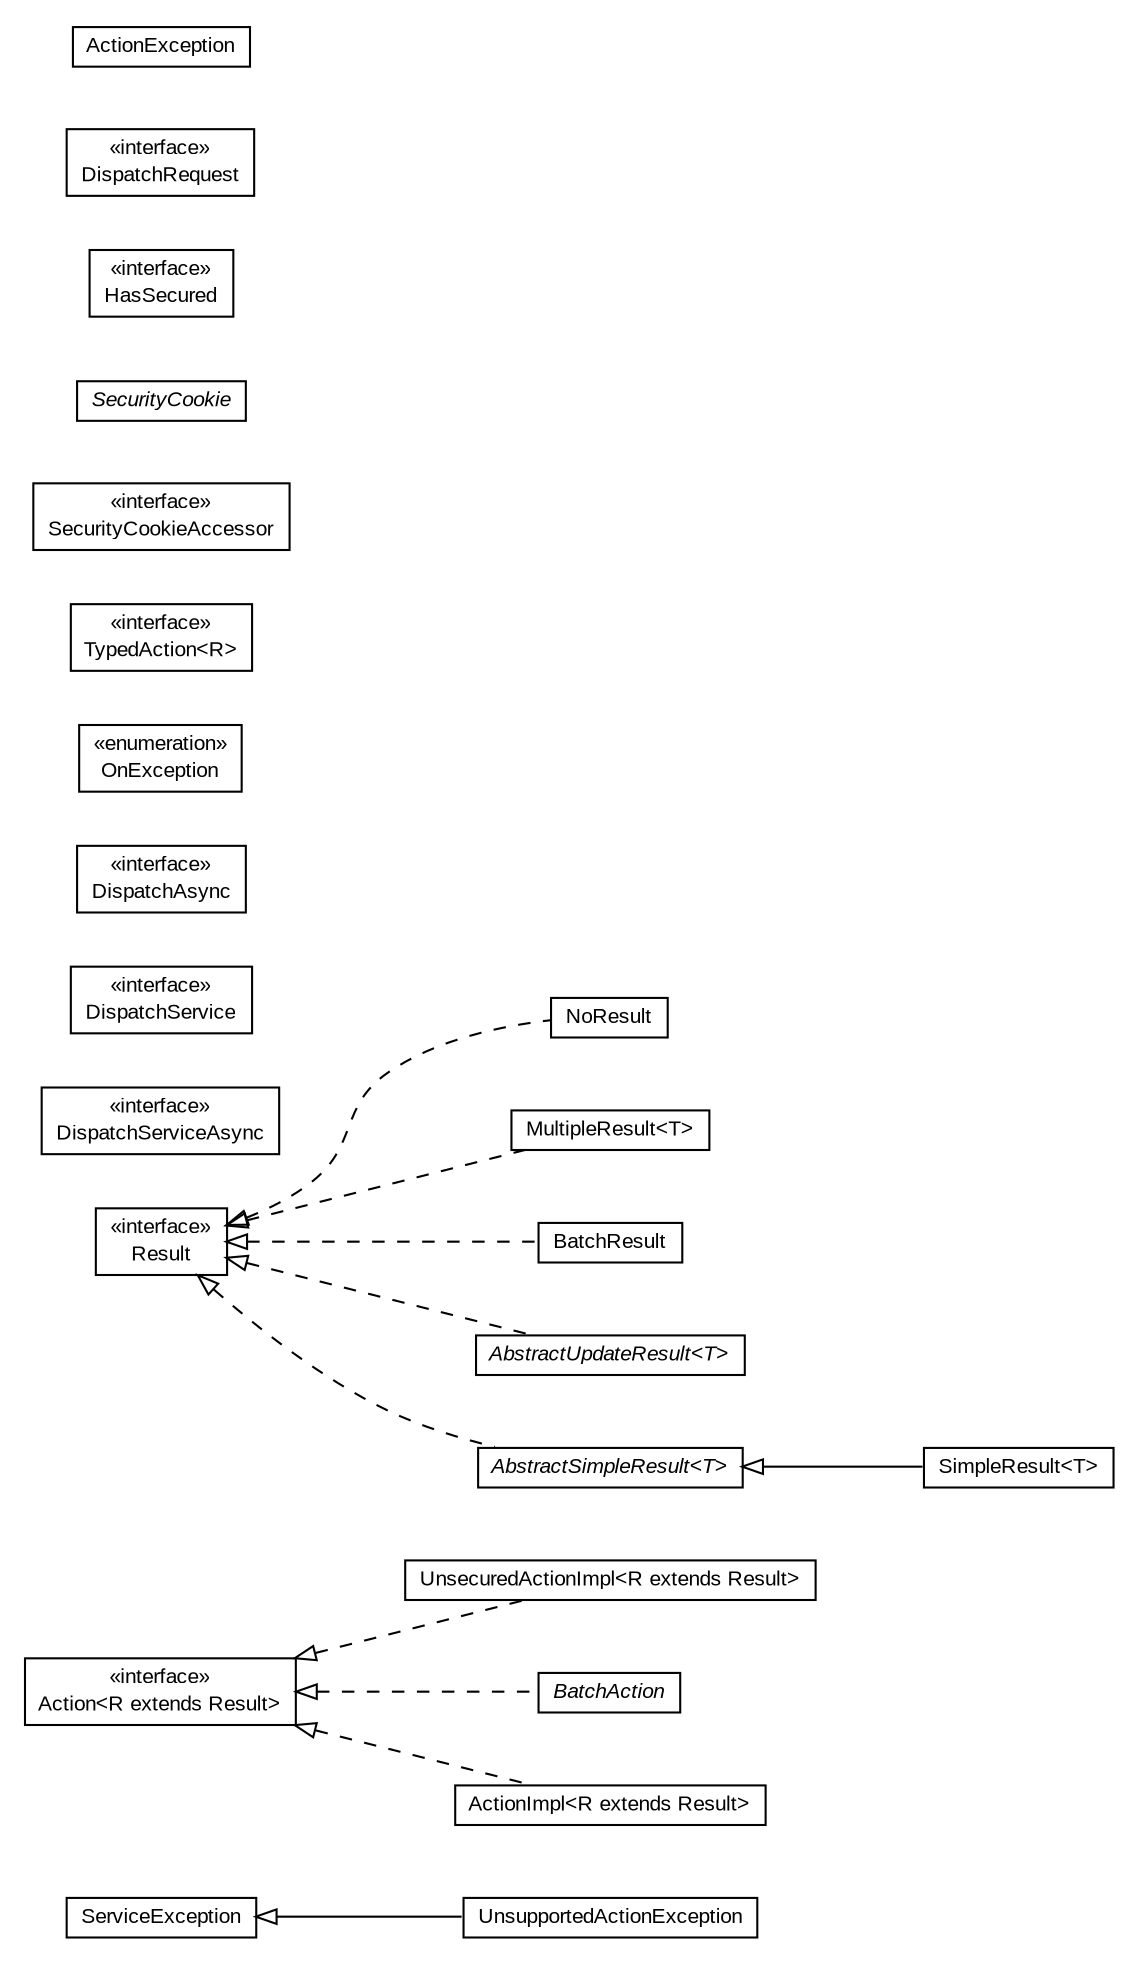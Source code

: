 #!/usr/local/bin/dot
#
# Class diagram 
# Generated by UMLGraph version R5_6-24-gf6e263 (http://www.umlgraph.org/)
#

digraph G {
	edge [fontname="arial",fontsize=10,labelfontname="arial",labelfontsize=10];
	node [fontname="arial",fontsize=10,shape=plaintext];
	nodesep=0.25;
	ranksep=0.5;
	rankdir=LR;
	// com.gwtplatform.dispatch.shared.UnsupportedActionException
	c2941 [label=<<table title="com.gwtplatform.dispatch.shared.UnsupportedActionException" border="0" cellborder="1" cellspacing="0" cellpadding="2" port="p" href="./UnsupportedActionException.html">
		<tr><td><table border="0" cellspacing="0" cellpadding="1">
<tr><td align="center" balign="center"> UnsupportedActionException </td></tr>
		</table></td></tr>
		</table>>, URL="./UnsupportedActionException.html", fontname="arial", fontcolor="black", fontsize=10.0];
	// com.gwtplatform.dispatch.shared.UnsecuredActionImpl<R extends com.gwtplatform.dispatch.shared.Result>
	c2942 [label=<<table title="com.gwtplatform.dispatch.shared.UnsecuredActionImpl" border="0" cellborder="1" cellspacing="0" cellpadding="2" port="p" href="./UnsecuredActionImpl.html">
		<tr><td><table border="0" cellspacing="0" cellpadding="1">
<tr><td align="center" balign="center"> UnsecuredActionImpl&lt;R extends Result&gt; </td></tr>
		</table></td></tr>
		</table>>, URL="./UnsecuredActionImpl.html", fontname="arial", fontcolor="black", fontsize=10.0];
	// com.gwtplatform.dispatch.shared.SimpleResult<T>
	c2943 [label=<<table title="com.gwtplatform.dispatch.shared.SimpleResult" border="0" cellborder="1" cellspacing="0" cellpadding="2" port="p" href="./SimpleResult.html">
		<tr><td><table border="0" cellspacing="0" cellpadding="1">
<tr><td align="center" balign="center"> SimpleResult&lt;T&gt; </td></tr>
		</table></td></tr>
		</table>>, URL="./SimpleResult.html", fontname="arial", fontcolor="black", fontsize=10.0];
	// com.gwtplatform.dispatch.shared.ServiceException
	c2944 [label=<<table title="com.gwtplatform.dispatch.shared.ServiceException" border="0" cellborder="1" cellspacing="0" cellpadding="2" port="p" href="./ServiceException.html">
		<tr><td><table border="0" cellspacing="0" cellpadding="1">
<tr><td align="center" balign="center"> ServiceException </td></tr>
		</table></td></tr>
		</table>>, URL="./ServiceException.html", fontname="arial", fontcolor="black", fontsize=10.0];
	// com.gwtplatform.dispatch.shared.Result
	c2945 [label=<<table title="com.gwtplatform.dispatch.shared.Result" border="0" cellborder="1" cellspacing="0" cellpadding="2" port="p" href="./Result.html">
		<tr><td><table border="0" cellspacing="0" cellpadding="1">
<tr><td align="center" balign="center"> &#171;interface&#187; </td></tr>
<tr><td align="center" balign="center"> Result </td></tr>
		</table></td></tr>
		</table>>, URL="./Result.html", fontname="arial", fontcolor="black", fontsize=10.0];
	// com.gwtplatform.dispatch.shared.NoResult
	c2946 [label=<<table title="com.gwtplatform.dispatch.shared.NoResult" border="0" cellborder="1" cellspacing="0" cellpadding="2" port="p" href="./NoResult.html">
		<tr><td><table border="0" cellspacing="0" cellpadding="1">
<tr><td align="center" balign="center"> NoResult </td></tr>
		</table></td></tr>
		</table>>, URL="./NoResult.html", fontname="arial", fontcolor="black", fontsize=10.0];
	// com.gwtplatform.dispatch.shared.MultipleResult<T>
	c2947 [label=<<table title="com.gwtplatform.dispatch.shared.MultipleResult" border="0" cellborder="1" cellspacing="0" cellpadding="2" port="p" href="./MultipleResult.html">
		<tr><td><table border="0" cellspacing="0" cellpadding="1">
<tr><td align="center" balign="center"> MultipleResult&lt;T&gt; </td></tr>
		</table></td></tr>
		</table>>, URL="./MultipleResult.html", fontname="arial", fontcolor="black", fontsize=10.0];
	// com.gwtplatform.dispatch.shared.DispatchServiceAsync
	c2948 [label=<<table title="com.gwtplatform.dispatch.shared.DispatchServiceAsync" border="0" cellborder="1" cellspacing="0" cellpadding="2" port="p" href="./DispatchServiceAsync.html">
		<tr><td><table border="0" cellspacing="0" cellpadding="1">
<tr><td align="center" balign="center"> &#171;interface&#187; </td></tr>
<tr><td align="center" balign="center"> DispatchServiceAsync </td></tr>
		</table></td></tr>
		</table>>, URL="./DispatchServiceAsync.html", fontname="arial", fontcolor="black", fontsize=10.0];
	// com.gwtplatform.dispatch.shared.DispatchService
	c2949 [label=<<table title="com.gwtplatform.dispatch.shared.DispatchService" border="0" cellborder="1" cellspacing="0" cellpadding="2" port="p" href="./DispatchService.html">
		<tr><td><table border="0" cellspacing="0" cellpadding="1">
<tr><td align="center" balign="center"> &#171;interface&#187; </td></tr>
<tr><td align="center" balign="center"> DispatchService </td></tr>
		</table></td></tr>
		</table>>, URL="./DispatchService.html", fontname="arial", fontcolor="black", fontsize=10.0];
	// com.gwtplatform.dispatch.shared.DispatchAsync
	c2950 [label=<<table title="com.gwtplatform.dispatch.shared.DispatchAsync" border="0" cellborder="1" cellspacing="0" cellpadding="2" port="p" href="./DispatchAsync.html">
		<tr><td><table border="0" cellspacing="0" cellpadding="1">
<tr><td align="center" balign="center"> &#171;interface&#187; </td></tr>
<tr><td align="center" balign="center"> DispatchAsync </td></tr>
		</table></td></tr>
		</table>>, URL="./DispatchAsync.html", fontname="arial", fontcolor="black", fontsize=10.0];
	// com.gwtplatform.dispatch.shared.BatchResult
	c2951 [label=<<table title="com.gwtplatform.dispatch.shared.BatchResult" border="0" cellborder="1" cellspacing="0" cellpadding="2" port="p" href="./BatchResult.html">
		<tr><td><table border="0" cellspacing="0" cellpadding="1">
<tr><td align="center" balign="center"> BatchResult </td></tr>
		</table></td></tr>
		</table>>, URL="./BatchResult.html", fontname="arial", fontcolor="black", fontsize=10.0];
	// com.gwtplatform.dispatch.shared.BatchAction
	c2952 [label=<<table title="com.gwtplatform.dispatch.shared.BatchAction" border="0" cellborder="1" cellspacing="0" cellpadding="2" port="p" href="./BatchAction.html">
		<tr><td><table border="0" cellspacing="0" cellpadding="1">
<tr><td align="center" balign="center"><font face="arial italic"> BatchAction </font></td></tr>
		</table></td></tr>
		</table>>, URL="./BatchAction.html", fontname="arial", fontcolor="black", fontsize=10.0];
	// com.gwtplatform.dispatch.shared.BatchAction.OnException
	c2953 [label=<<table title="com.gwtplatform.dispatch.shared.BatchAction.OnException" border="0" cellborder="1" cellspacing="0" cellpadding="2" port="p" href="./BatchAction.OnException.html">
		<tr><td><table border="0" cellspacing="0" cellpadding="1">
<tr><td align="center" balign="center"> &#171;enumeration&#187; </td></tr>
<tr><td align="center" balign="center"> OnException </td></tr>
		</table></td></tr>
		</table>>, URL="./BatchAction.OnException.html", fontname="arial", fontcolor="black", fontsize=10.0];
	// com.gwtplatform.dispatch.shared.ActionImpl<R extends com.gwtplatform.dispatch.shared.Result>
	c2954 [label=<<table title="com.gwtplatform.dispatch.shared.ActionImpl" border="0" cellborder="1" cellspacing="0" cellpadding="2" port="p" href="./ActionImpl.html">
		<tr><td><table border="0" cellspacing="0" cellpadding="1">
<tr><td align="center" balign="center"> ActionImpl&lt;R extends Result&gt; </td></tr>
		</table></td></tr>
		</table>>, URL="./ActionImpl.html", fontname="arial", fontcolor="black", fontsize=10.0];
	// com.gwtplatform.dispatch.shared.Action<R extends com.gwtplatform.dispatch.shared.Result>
	c2955 [label=<<table title="com.gwtplatform.dispatch.shared.Action" border="0" cellborder="1" cellspacing="0" cellpadding="2" port="p" href="./Action.html">
		<tr><td><table border="0" cellspacing="0" cellpadding="1">
<tr><td align="center" balign="center"> &#171;interface&#187; </td></tr>
<tr><td align="center" balign="center"> Action&lt;R extends Result&gt; </td></tr>
		</table></td></tr>
		</table>>, URL="./Action.html", fontname="arial", fontcolor="black", fontsize=10.0];
	// com.gwtplatform.dispatch.shared.AbstractUpdateResult<T>
	c2956 [label=<<table title="com.gwtplatform.dispatch.shared.AbstractUpdateResult" border="0" cellborder="1" cellspacing="0" cellpadding="2" port="p" href="./AbstractUpdateResult.html">
		<tr><td><table border="0" cellspacing="0" cellpadding="1">
<tr><td align="center" balign="center"><font face="arial italic"> AbstractUpdateResult&lt;T&gt; </font></td></tr>
		</table></td></tr>
		</table>>, URL="./AbstractUpdateResult.html", fontname="arial", fontcolor="black", fontsize=10.0];
	// com.gwtplatform.dispatch.shared.AbstractSimpleResult<T>
	c2957 [label=<<table title="com.gwtplatform.dispatch.shared.AbstractSimpleResult" border="0" cellborder="1" cellspacing="0" cellpadding="2" port="p" href="./AbstractSimpleResult.html">
		<tr><td><table border="0" cellspacing="0" cellpadding="1">
<tr><td align="center" balign="center"><font face="arial italic"> AbstractSimpleResult&lt;T&gt; </font></td></tr>
		</table></td></tr>
		</table>>, URL="./AbstractSimpleResult.html", fontname="arial", fontcolor="black", fontsize=10.0];
	// com.gwtplatform.dispatch.shared.TypedAction<R>
	c2958 [label=<<table title="com.gwtplatform.dispatch.shared.TypedAction" border="0" cellborder="1" cellspacing="0" cellpadding="2" port="p" href="./TypedAction.html">
		<tr><td><table border="0" cellspacing="0" cellpadding="1">
<tr><td align="center" balign="center"> &#171;interface&#187; </td></tr>
<tr><td align="center" balign="center"> TypedAction&lt;R&gt; </td></tr>
		</table></td></tr>
		</table>>, URL="./TypedAction.html", fontname="arial", fontcolor="black", fontsize=10.0];
	// com.gwtplatform.dispatch.shared.SecurityCookieAccessor
	c2959 [label=<<table title="com.gwtplatform.dispatch.shared.SecurityCookieAccessor" border="0" cellborder="1" cellspacing="0" cellpadding="2" port="p" href="./SecurityCookieAccessor.html">
		<tr><td><table border="0" cellspacing="0" cellpadding="1">
<tr><td align="center" balign="center"> &#171;interface&#187; </td></tr>
<tr><td align="center" balign="center"> SecurityCookieAccessor </td></tr>
		</table></td></tr>
		</table>>, URL="./SecurityCookieAccessor.html", fontname="arial", fontcolor="black", fontsize=10.0];
	// com.gwtplatform.dispatch.shared.SecurityCookie
	c2960 [label=<<table title="com.gwtplatform.dispatch.shared.SecurityCookie" border="0" cellborder="1" cellspacing="0" cellpadding="2" port="p" href="./SecurityCookie.html">
		<tr><td><table border="0" cellspacing="0" cellpadding="1">
<tr><td align="center" balign="center"><font face="arial italic"> SecurityCookie </font></td></tr>
		</table></td></tr>
		</table>>, URL="./SecurityCookie.html", fontname="arial", fontcolor="black", fontsize=10.0];
	// com.gwtplatform.dispatch.shared.HasSecured
	c2961 [label=<<table title="com.gwtplatform.dispatch.shared.HasSecured" border="0" cellborder="1" cellspacing="0" cellpadding="2" port="p" href="./HasSecured.html">
		<tr><td><table border="0" cellspacing="0" cellpadding="1">
<tr><td align="center" balign="center"> &#171;interface&#187; </td></tr>
<tr><td align="center" balign="center"> HasSecured </td></tr>
		</table></td></tr>
		</table>>, URL="./HasSecured.html", fontname="arial", fontcolor="black", fontsize=10.0];
	// com.gwtplatform.dispatch.shared.DispatchRequest
	c2962 [label=<<table title="com.gwtplatform.dispatch.shared.DispatchRequest" border="0" cellborder="1" cellspacing="0" cellpadding="2" port="p" href="./DispatchRequest.html">
		<tr><td><table border="0" cellspacing="0" cellpadding="1">
<tr><td align="center" balign="center"> &#171;interface&#187; </td></tr>
<tr><td align="center" balign="center"> DispatchRequest </td></tr>
		</table></td></tr>
		</table>>, URL="./DispatchRequest.html", fontname="arial", fontcolor="black", fontsize=10.0];
	// com.gwtplatform.dispatch.shared.ActionException
	c2963 [label=<<table title="com.gwtplatform.dispatch.shared.ActionException" border="0" cellborder="1" cellspacing="0" cellpadding="2" port="p" href="./ActionException.html">
		<tr><td><table border="0" cellspacing="0" cellpadding="1">
<tr><td align="center" balign="center"> ActionException </td></tr>
		</table></td></tr>
		</table>>, URL="./ActionException.html", fontname="arial", fontcolor="black", fontsize=10.0];
	//com.gwtplatform.dispatch.shared.UnsupportedActionException extends com.gwtplatform.dispatch.shared.ServiceException
	c2944:p -> c2941:p [dir=back,arrowtail=empty];
	//com.gwtplatform.dispatch.shared.UnsecuredActionImpl<R extends com.gwtplatform.dispatch.shared.Result> implements com.gwtplatform.dispatch.shared.Action<R extends com.gwtplatform.dispatch.shared.Result>
	c2955:p -> c2942:p [dir=back,arrowtail=empty,style=dashed];
	//com.gwtplatform.dispatch.shared.SimpleResult<T> extends com.gwtplatform.dispatch.shared.AbstractSimpleResult<T>
	c2957:p -> c2943:p [dir=back,arrowtail=empty];
	//com.gwtplatform.dispatch.shared.NoResult implements com.gwtplatform.dispatch.shared.Result
	c2945:p -> c2946:p [dir=back,arrowtail=empty,style=dashed];
	//com.gwtplatform.dispatch.shared.MultipleResult<T> implements com.gwtplatform.dispatch.shared.Result
	c2945:p -> c2947:p [dir=back,arrowtail=empty,style=dashed];
	//com.gwtplatform.dispatch.shared.BatchResult implements com.gwtplatform.dispatch.shared.Result
	c2945:p -> c2951:p [dir=back,arrowtail=empty,style=dashed];
	//com.gwtplatform.dispatch.shared.BatchAction implements com.gwtplatform.dispatch.shared.Action<R extends com.gwtplatform.dispatch.shared.Result>
	c2955:p -> c2952:p [dir=back,arrowtail=empty,style=dashed];
	//com.gwtplatform.dispatch.shared.ActionImpl<R extends com.gwtplatform.dispatch.shared.Result> implements com.gwtplatform.dispatch.shared.Action<R extends com.gwtplatform.dispatch.shared.Result>
	c2955:p -> c2954:p [dir=back,arrowtail=empty,style=dashed];
	//com.gwtplatform.dispatch.shared.AbstractUpdateResult<T> implements com.gwtplatform.dispatch.shared.Result
	c2945:p -> c2956:p [dir=back,arrowtail=empty,style=dashed];
	//com.gwtplatform.dispatch.shared.AbstractSimpleResult<T> implements com.gwtplatform.dispatch.shared.Result
	c2945:p -> c2957:p [dir=back,arrowtail=empty,style=dashed];
}

